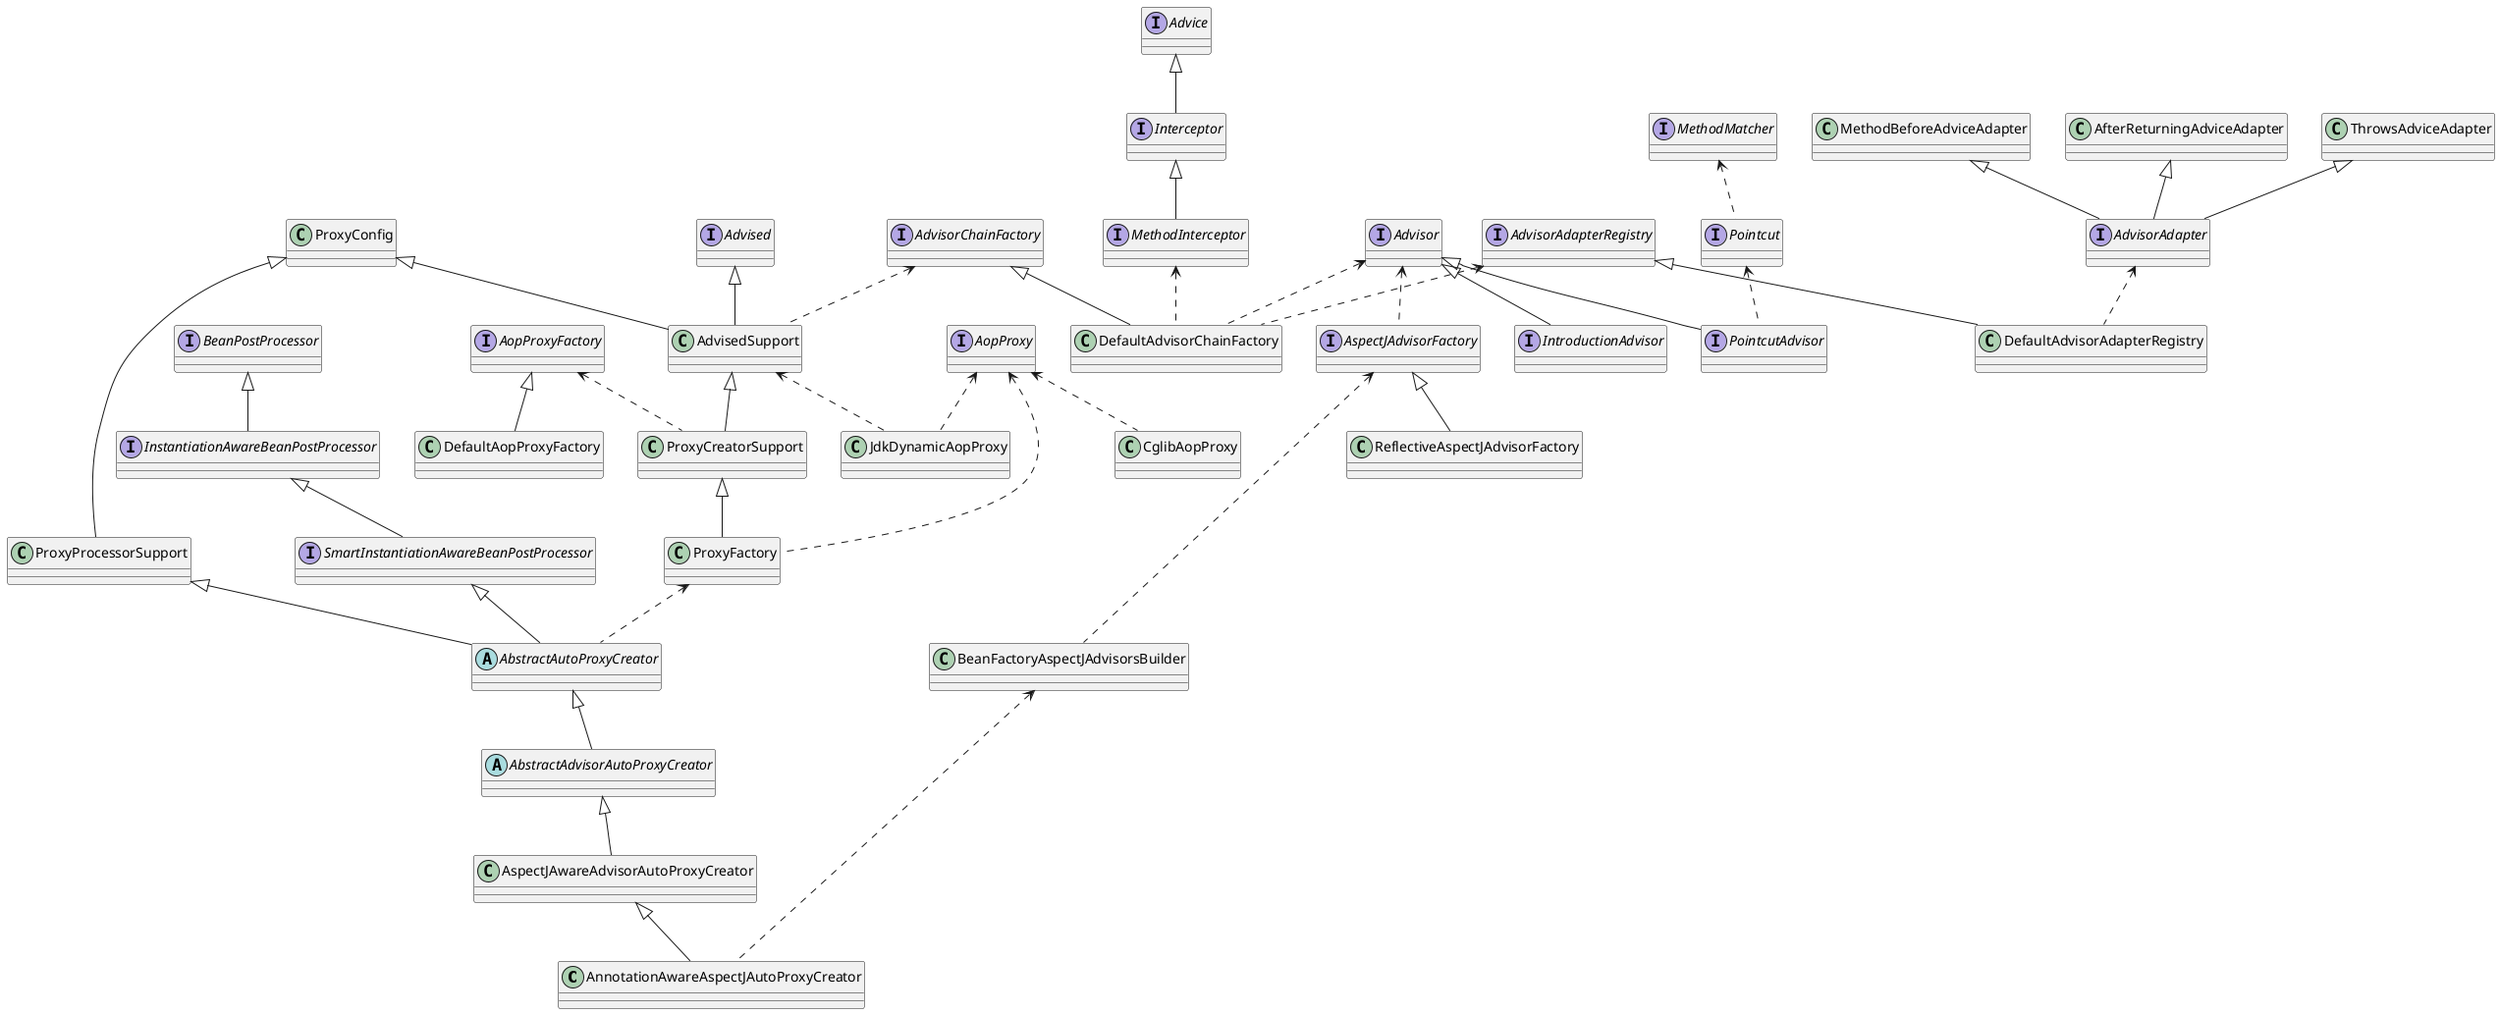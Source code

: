 @startuml

class AnnotationAwareAspectJAutoProxyCreator
class AspectJAwareAdvisorAutoProxyCreator
abstract class AbstractAdvisorAutoProxyCreator
abstract class AbstractAutoProxyCreator
class ProxyProcessorSupport
class ProxyConfig

interface AspectJAdvisorFactory
class ReflectiveAspectJAdvisorFactory
class BeanFactoryAspectJAdvisorsBuilder
interface Advisor
interface SmartInstantiationAwareBeanPostProcessor
interface InstantiationAwareBeanPostProcessor
interface BeanPostProcessor

class ProxyFactory
class ProxyCreatorSupport
class AdvisedSupport
interface Advised

interface AopProxyFactory
class DefaultAopProxyFactory

interface AopProxy
class CglibAopProxy
class JdkDynamicAopProxy

interface AdvisorChainFactory
class DefaultAdvisorChainFactory

interface PointcutAdvisor
interface IntroductionAdvisor
interface AdvisorAdapterRegistry
class DefaultAdvisorAdapterRegistry

interface Pointcut
interface MethodMatcher

interface MethodInterceptor
interface Interceptor
interface Advice

interface AdvisorAdapter
class MethodBeforeAdviceAdapter
class AfterReturningAdviceAdapter
class ThrowsAdviceAdapter

AspectJAwareAdvisorAutoProxyCreator <|-- AnnotationAwareAspectJAutoProxyCreator
AbstractAdvisorAutoProxyCreator <|-- AspectJAwareAdvisorAutoProxyCreator
AbstractAutoProxyCreator <|-- AbstractAdvisorAutoProxyCreator
ProxyProcessorSupport <|-- AbstractAutoProxyCreator
ProxyConfig <|-- ProxyProcessorSupport
AspectJAdvisorFactory <|-- ReflectiveAspectJAdvisorFactory

AspectJAdvisorFactory <.. BeanFactoryAspectJAdvisorsBuilder
BeanFactoryAspectJAdvisorsBuilder <.. AnnotationAwareAspectJAutoProxyCreator
Advisor <.. AspectJAdvisorFactory
SmartInstantiationAwareBeanPostProcessor <|-- AbstractAutoProxyCreator
InstantiationAwareBeanPostProcessor <|-- SmartInstantiationAwareBeanPostProcessor
BeanPostProcessor <|-- InstantiationAwareBeanPostProcessor

ProxyCreatorSupport <|-- ProxyFactory
AdvisedSupport <|-- ProxyCreatorSupport
ProxyConfig <|-- AdvisedSupport
Advised <|-- AdvisedSupport

ProxyFactory <.. AbstractAutoProxyCreator

AopProxyFactory <|-- DefaultAopProxyFactory
AopProxyFactory <.. ProxyCreatorSupport

AopProxy <.. CglibAopProxy
AopProxy <.. JdkDynamicAopProxy
AopProxy <.. ProxyFactory

AdvisedSupport <.. JdkDynamicAopProxy
AdvisorChainFactory <.. AdvisedSupport
AdvisorChainFactory <|-- DefaultAdvisorChainFactory

Advisor <.. DefaultAdvisorChainFactory

Advisor <|-- PointcutAdvisor
Advisor <|-- IntroductionAdvisor

AdvisorAdapterRegistry <|-- DefaultAdvisorAdapterRegistry
AdvisorAdapterRegistry <.. DefaultAdvisorChainFactory
Pointcut <.. PointcutAdvisor
MethodMatcher <.. Pointcut

Interceptor <|-- MethodInterceptor
Advice <|-- Interceptor
MethodInterceptor <.. DefaultAdvisorChainFactory

AdvisorAdapter <.. DefaultAdvisorAdapterRegistry

MethodBeforeAdviceAdapter <|-- AdvisorAdapter
AfterReturningAdviceAdapter <|-- AdvisorAdapter
ThrowsAdviceAdapter <|-- AdvisorAdapter

@enduml